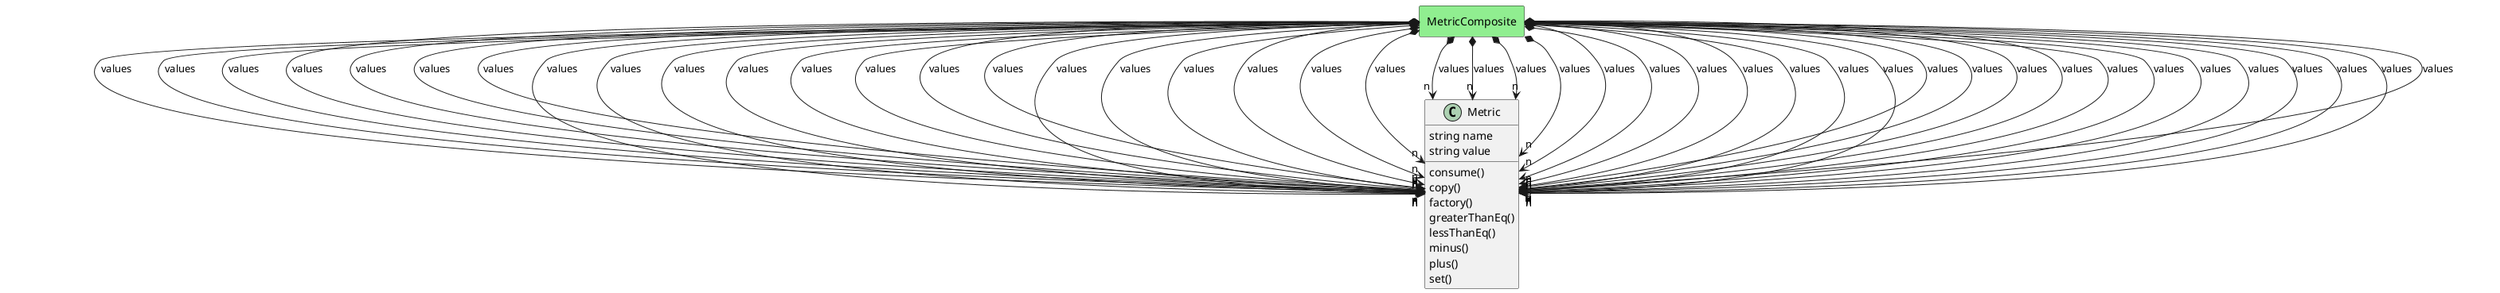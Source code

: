 @startuml

class "Metric" as Model {
 string name
 string value

 consume()
 copy()
 factory()
 greaterThanEq()
 lessThanEq()
 minus()
 plus()
 set()
 
}



    rectangle "MetricComposite" as MetricComposite #lightgreen {
    }
    
        MetricComposite   *--> "n" Model : "values"
    
    rectangle "MetricComposite" as MetricComposite #lightgreen {
    }
    
        MetricComposite   *--> "n" Model : "values"
    
    rectangle "MetricComposite" as MetricComposite #lightgreen {
    }
    
        MetricComposite   *--> "n" Model : "values"
    
    rectangle "MetricComposite" as MetricComposite #lightgreen {
    }
    
        MetricComposite   *--> "n" Model : "values"
    
    rectangle "MetricComposite" as MetricComposite #lightgreen {
    }
    
        MetricComposite   *--> "n" Model : "values"
    
    rectangle "MetricComposite" as MetricComposite #lightgreen {
    }
    
        MetricComposite   *--> "n" Model : "values"
    
    rectangle "MetricComposite" as MetricComposite #lightgreen {
    }
    
        MetricComposite   *--> "n" Model : "values"
    
    rectangle "MetricComposite" as MetricComposite #lightgreen {
    }
    
        MetricComposite   *--> "n" Model : "values"
    
    rectangle "MetricComposite" as MetricComposite #lightgreen {
    }
    
        MetricComposite   *--> "n" Model : "values"
    
    rectangle "MetricComposite" as MetricComposite #lightgreen {
    }
    
        MetricComposite   *--> "n" Model : "values"
    
    rectangle "MetricComposite" as MetricComposite #lightgreen {
    }
    
        MetricComposite   *--> "n" Model : "values"
    
    rectangle "MetricComposite" as MetricComposite #lightgreen {
    }
    
        MetricComposite   *--> "n" Model : "values"
    
    rectangle "MetricComposite" as MetricComposite #lightgreen {
    }
    
        MetricComposite   *--> "n" Model : "values"
    
    rectangle "MetricComposite" as MetricComposite #lightgreen {
    }
    
        MetricComposite   *--> "n" Model : "values"
    
    rectangle "MetricComposite" as MetricComposite #lightgreen {
    }
    
        MetricComposite   *--> "n" Model : "values"
    
    rectangle "MetricComposite" as MetricComposite #lightgreen {
    }
    
        MetricComposite   *--> "n" Model : "values"
    
    rectangle "MetricComposite" as MetricComposite #lightgreen {
    }
    
        MetricComposite   *--> "n" Model : "values"
    
    rectangle "MetricComposite" as MetricComposite #lightgreen {
    }
    
        MetricComposite   *--> "n" Model : "values"
    
    rectangle "MetricComposite" as MetricComposite #lightgreen {
    }
    
        MetricComposite   *--> "n" Model : "values"
    
    rectangle "MetricComposite" as MetricComposite #lightgreen {
    }
    
        MetricComposite   *--> "n" Model : "values"
    
    rectangle "MetricComposite" as MetricComposite #lightgreen {
    }
    
        MetricComposite   *--> "n" Model : "values"
    
    rectangle "MetricComposite" as MetricComposite #lightgreen {
    }
    
        MetricComposite   *--> "n" Model : "values"
    
    rectangle "MetricComposite" as MetricComposite #lightgreen {
    }
    
        MetricComposite   *--> "n" Model : "values"
    
    rectangle "MetricComposite" as MetricComposite #lightgreen {
    }
    
        MetricComposite   *--> "n" Model : "values"
    
    rectangle "MetricComposite" as MetricComposite #lightgreen {
    }
    
        MetricComposite   *--> "n" Model : "values"
    
    rectangle "MetricComposite" as MetricComposite #lightgreen {
    }
    
        MetricComposite   *--> "n" Model : "values"
    
    rectangle "MetricComposite" as MetricComposite #lightgreen {
    }
    
        MetricComposite   *--> "n" Model : "values"
    
    rectangle "MetricComposite" as MetricComposite #lightgreen {
    }
    
        MetricComposite   *--> "n" Model : "values"
    
    rectangle "MetricComposite" as MetricComposite #lightgreen {
    }
    
        MetricComposite   *--> "n" Model : "values"
    
    rectangle "MetricComposite" as MetricComposite #lightgreen {
    }
    
        MetricComposite   *--> "n" Model : "values"
    
    rectangle "MetricComposite" as MetricComposite #lightgreen {
    }
    
        MetricComposite   *--> "n" Model : "values"
    
    rectangle "MetricComposite" as MetricComposite #lightgreen {
    }
    
        MetricComposite   *--> "n" Model : "values"
    
    rectangle "MetricComposite" as MetricComposite #lightgreen {
    }
    
        MetricComposite   *--> "n" Model : "values"
    
    rectangle "MetricComposite" as MetricComposite #lightgreen {
    }
    
        MetricComposite   *--> "n" Model : "values"
    
    rectangle "MetricComposite" as MetricComposite #lightgreen {
    }
    
        MetricComposite   *--> "n" Model : "values"
    
    rectangle "MetricComposite" as MetricComposite #lightgreen {
    }
    
        MetricComposite   *--> "n" Model : "values"
    
    rectangle "MetricComposite" as MetricComposite #lightgreen {
    }
    
        MetricComposite   *--> "n" Model : "values"
    
    rectangle "MetricComposite" as MetricComposite #lightgreen {
    }
    
        MetricComposite   *--> "n" Model : "values"
    
    rectangle "MetricComposite" as MetricComposite #lightgreen {
    }
    
        MetricComposite   *--> "n" Model : "values"
    
    rectangle "MetricComposite" as MetricComposite #lightgreen {
    }
    
        MetricComposite   *--> "n" Model : "values"
    
    rectangle "MetricComposite" as MetricComposite #lightgreen {
    }
    
        MetricComposite   *--> "n" Model : "values"
    
    rectangle "MetricComposite" as MetricComposite #lightgreen {
    }
    
        MetricComposite   *--> "n" Model : "values"
    
    rectangle "MetricComposite" as MetricComposite #lightgreen {
    }
    
        MetricComposite   *--> "n" Model : "values"
    
    rectangle "MetricComposite" as MetricComposite #lightgreen {
    }
    
        MetricComposite   *--> "n" Model : "values"
    

@enduml
